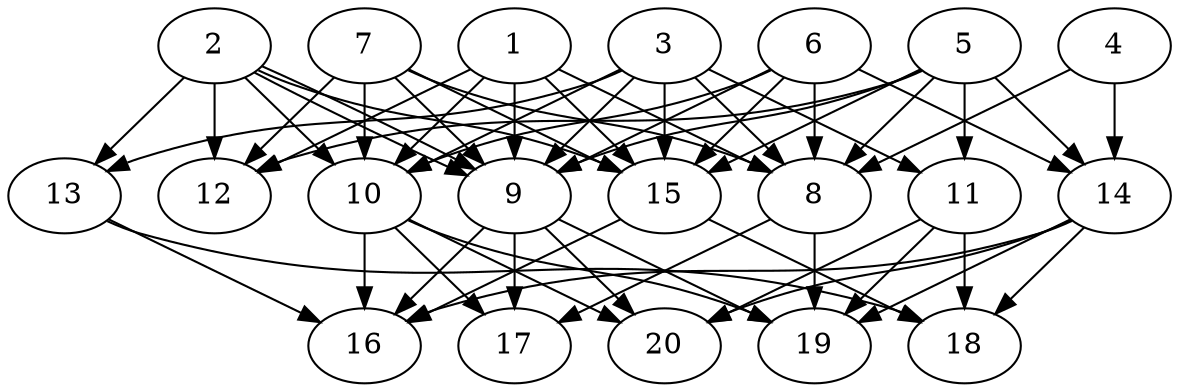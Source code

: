 // DAG automatically generated by daggen at Thu Oct  3 13:58:43 2019
// ./daggen --dot -n 20 --ccr 0.3 --fat 0.7 --regular 0.9 --density 0.9 --mindata 5242880 --maxdata 52428800 
digraph G {
  1 [size="100532907", alpha="0.19", expect_size="30159872"] 
  1 -> 8 [size ="30159872"]
  1 -> 9 [size ="30159872"]
  1 -> 10 [size ="30159872"]
  1 -> 12 [size ="30159872"]
  1 -> 15 [size ="30159872"]
  2 [size="115237547", alpha="0.02", expect_size="34571264"] 
  2 -> 9 [size ="34571264"]
  2 -> 9 [size ="34571264"]
  2 -> 10 [size ="34571264"]
  2 -> 12 [size ="34571264"]
  2 -> 13 [size ="34571264"]
  2 -> 15 [size ="34571264"]
  3 [size="119842133", alpha="0.07", expect_size="35952640"] 
  3 -> 8 [size ="35952640"]
  3 -> 9 [size ="35952640"]
  3 -> 10 [size ="35952640"]
  3 -> 11 [size ="35952640"]
  3 -> 13 [size ="35952640"]
  3 -> 15 [size ="35952640"]
  4 [size="168751787", alpha="0.08", expect_size="50625536"] 
  4 -> 8 [size ="50625536"]
  4 -> 14 [size ="50625536"]
  5 [size="125474133", alpha="0.06", expect_size="37642240"] 
  5 -> 8 [size ="37642240"]
  5 -> 9 [size ="37642240"]
  5 -> 11 [size ="37642240"]
  5 -> 12 [size ="37642240"]
  5 -> 14 [size ="37642240"]
  5 -> 15 [size ="37642240"]
  6 [size="78387200", alpha="0.03", expect_size="23516160"] 
  6 -> 8 [size ="23516160"]
  6 -> 9 [size ="23516160"]
  6 -> 10 [size ="23516160"]
  6 -> 14 [size ="23516160"]
  6 -> 15 [size ="23516160"]
  7 [size="69236053", alpha="0.04", expect_size="20770816"] 
  7 -> 8 [size ="20770816"]
  7 -> 9 [size ="20770816"]
  7 -> 10 [size ="20770816"]
  7 -> 12 [size ="20770816"]
  7 -> 15 [size ="20770816"]
  8 [size="78489600", alpha="0.05", expect_size="23546880"] 
  8 -> 17 [size ="23546880"]
  8 -> 19 [size ="23546880"]
  9 [size="98826240", alpha="0.01", expect_size="29647872"] 
  9 -> 16 [size ="29647872"]
  9 -> 17 [size ="29647872"]
  9 -> 19 [size ="29647872"]
  9 -> 20 [size ="29647872"]
  10 [size="106772480", alpha="0.16", expect_size="32031744"] 
  10 -> 16 [size ="32031744"]
  10 -> 17 [size ="32031744"]
  10 -> 19 [size ="32031744"]
  10 -> 20 [size ="32031744"]
  11 [size="126098773", alpha="0.07", expect_size="37829632"] 
  11 -> 18 [size ="37829632"]
  11 -> 19 [size ="37829632"]
  11 -> 20 [size ="37829632"]
  12 [size="120227840", alpha="0.17", expect_size="36068352"] 
  13 [size="135560533", alpha="0.03", expect_size="40668160"] 
  13 -> 16 [size ="40668160"]
  13 -> 18 [size ="40668160"]
  14 [size="31167147", alpha="0.06", expect_size="9350144"] 
  14 -> 16 [size ="9350144"]
  14 -> 18 [size ="9350144"]
  14 -> 19 [size ="9350144"]
  14 -> 20 [size ="9350144"]
  15 [size="90528427", alpha="0.03", expect_size="27158528"] 
  15 -> 16 [size ="27158528"]
  15 -> 18 [size ="27158528"]
  16 [size="141578240", alpha="0.07", expect_size="42473472"] 
  17 [size="162321067", alpha="0.09", expect_size="48696320"] 
  18 [size="37369173", alpha="0.16", expect_size="11210752"] 
  19 [size="78793387", alpha="0.03", expect_size="23638016"] 
  20 [size="85964800", alpha="0.15", expect_size="25789440"] 
}
